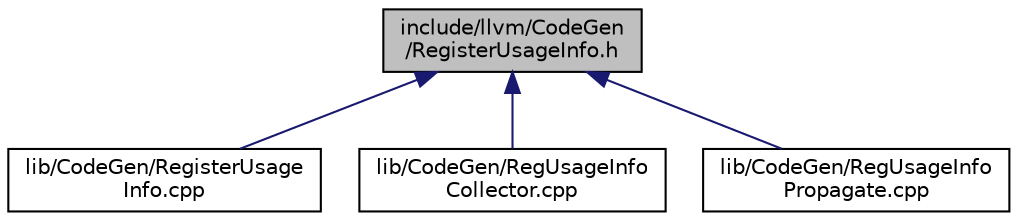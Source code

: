 digraph "include/llvm/CodeGen/RegisterUsageInfo.h"
{
 // LATEX_PDF_SIZE
  bgcolor="transparent";
  edge [fontname="Helvetica",fontsize="10",labelfontname="Helvetica",labelfontsize="10"];
  node [fontname="Helvetica",fontsize="10",shape=record];
  Node1 [label="include/llvm/CodeGen\l/RegisterUsageInfo.h",height=0.2,width=0.4,color="black", fillcolor="grey75", style="filled", fontcolor="black",tooltip=" "];
  Node1 -> Node2 [dir="back",color="midnightblue",fontsize="10",style="solid",fontname="Helvetica"];
  Node2 [label="lib/CodeGen/RegisterUsage\lInfo.cpp",height=0.2,width=0.4,color="black",URL="$RegisterUsageInfo_8cpp.html",tooltip=" "];
  Node1 -> Node3 [dir="back",color="midnightblue",fontsize="10",style="solid",fontname="Helvetica"];
  Node3 [label="lib/CodeGen/RegUsageInfo\lCollector.cpp",height=0.2,width=0.4,color="black",URL="$RegUsageInfoCollector_8cpp.html",tooltip=" "];
  Node1 -> Node4 [dir="back",color="midnightblue",fontsize="10",style="solid",fontname="Helvetica"];
  Node4 [label="lib/CodeGen/RegUsageInfo\lPropagate.cpp",height=0.2,width=0.4,color="black",URL="$RegUsageInfoPropagate_8cpp.html",tooltip=" "];
}
